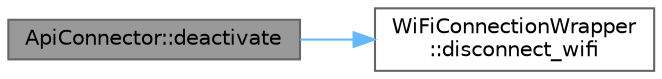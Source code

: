 digraph "ApiConnector::deactivate"
{
 // LATEX_PDF_SIZE
  bgcolor="transparent";
  edge [fontname=Helvetica,fontsize=10,labelfontname=Helvetica,labelfontsize=10];
  node [fontname=Helvetica,fontsize=10,shape=box,height=0.2,width=0.4];
  rankdir="LR";
  Node1 [id="Node000001",label="ApiConnector::deactivate",height=0.2,width=0.4,color="gray40", fillcolor="grey60", style="filled", fontcolor="black",tooltip=" "];
  Node1 -> Node2 [id="edge2_Node000001_Node000002",color="steelblue1",style="solid",tooltip=" "];
  Node2 [id="Node000002",label="WiFiConnectionWrapper\l::disconnect_wifi",height=0.2,width=0.4,color="grey40", fillcolor="white", style="filled",URL="$class_wi_fi_connection_wrapper.html#ac1c3882d7ca0f8c43c0f3b0b662941f3",tooltip=" "];
}
